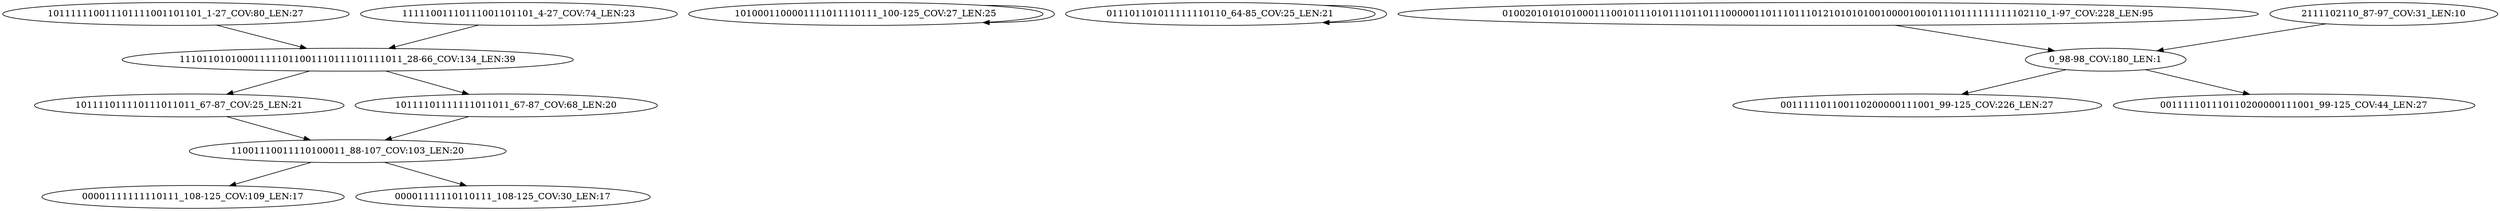 digraph G {
    "101111110011101111001101101_1-27_COV:80_LEN:27" -> "111011010100011111011001110111101111011_28-66_COV:134_LEN:39";
    "101111011110111011011_67-87_COV:25_LEN:21" -> "11001110011110100011_88-107_COV:103_LEN:20";
    "11001110011110100011_88-107_COV:103_LEN:20" -> "00001111111110111_108-125_COV:109_LEN:17";
    "11001110011110100011_88-107_COV:103_LEN:20" -> "00001111110110111_108-125_COV:30_LEN:17";
    "1010001100001111011110111_100-125_COV:27_LEN:25" -> "1010001100001111011110111_100-125_COV:27_LEN:25";
    "011101101011111110110_64-85_COV:25_LEN:21" -> "011101101011111110110_64-85_COV:25_LEN:21";
    "0_98-98_COV:180_LEN:1" -> "001111101100110200000111001_99-125_COV:226_LEN:27";
    "0_98-98_COV:180_LEN:1" -> "001111101110110200000111001_99-125_COV:44_LEN:27";
    "01002010101010001110010111010111011011100000110111011101210101010010000100101110111111111102110_1-97_COV:228_LEN:95" -> "0_98-98_COV:180_LEN:1";
    "111011010100011111011001110111101111011_28-66_COV:134_LEN:39" -> "101111011110111011011_67-87_COV:25_LEN:21";
    "111011010100011111011001110111101111011_28-66_COV:134_LEN:39" -> "10111101111111011011_67-87_COV:68_LEN:20";
    "11111001110111001101101_4-27_COV:74_LEN:23" -> "111011010100011111011001110111101111011_28-66_COV:134_LEN:39";
    "2111102110_87-97_COV:31_LEN:10" -> "0_98-98_COV:180_LEN:1";
    "10111101111111011011_67-87_COV:68_LEN:20" -> "11001110011110100011_88-107_COV:103_LEN:20";
}
